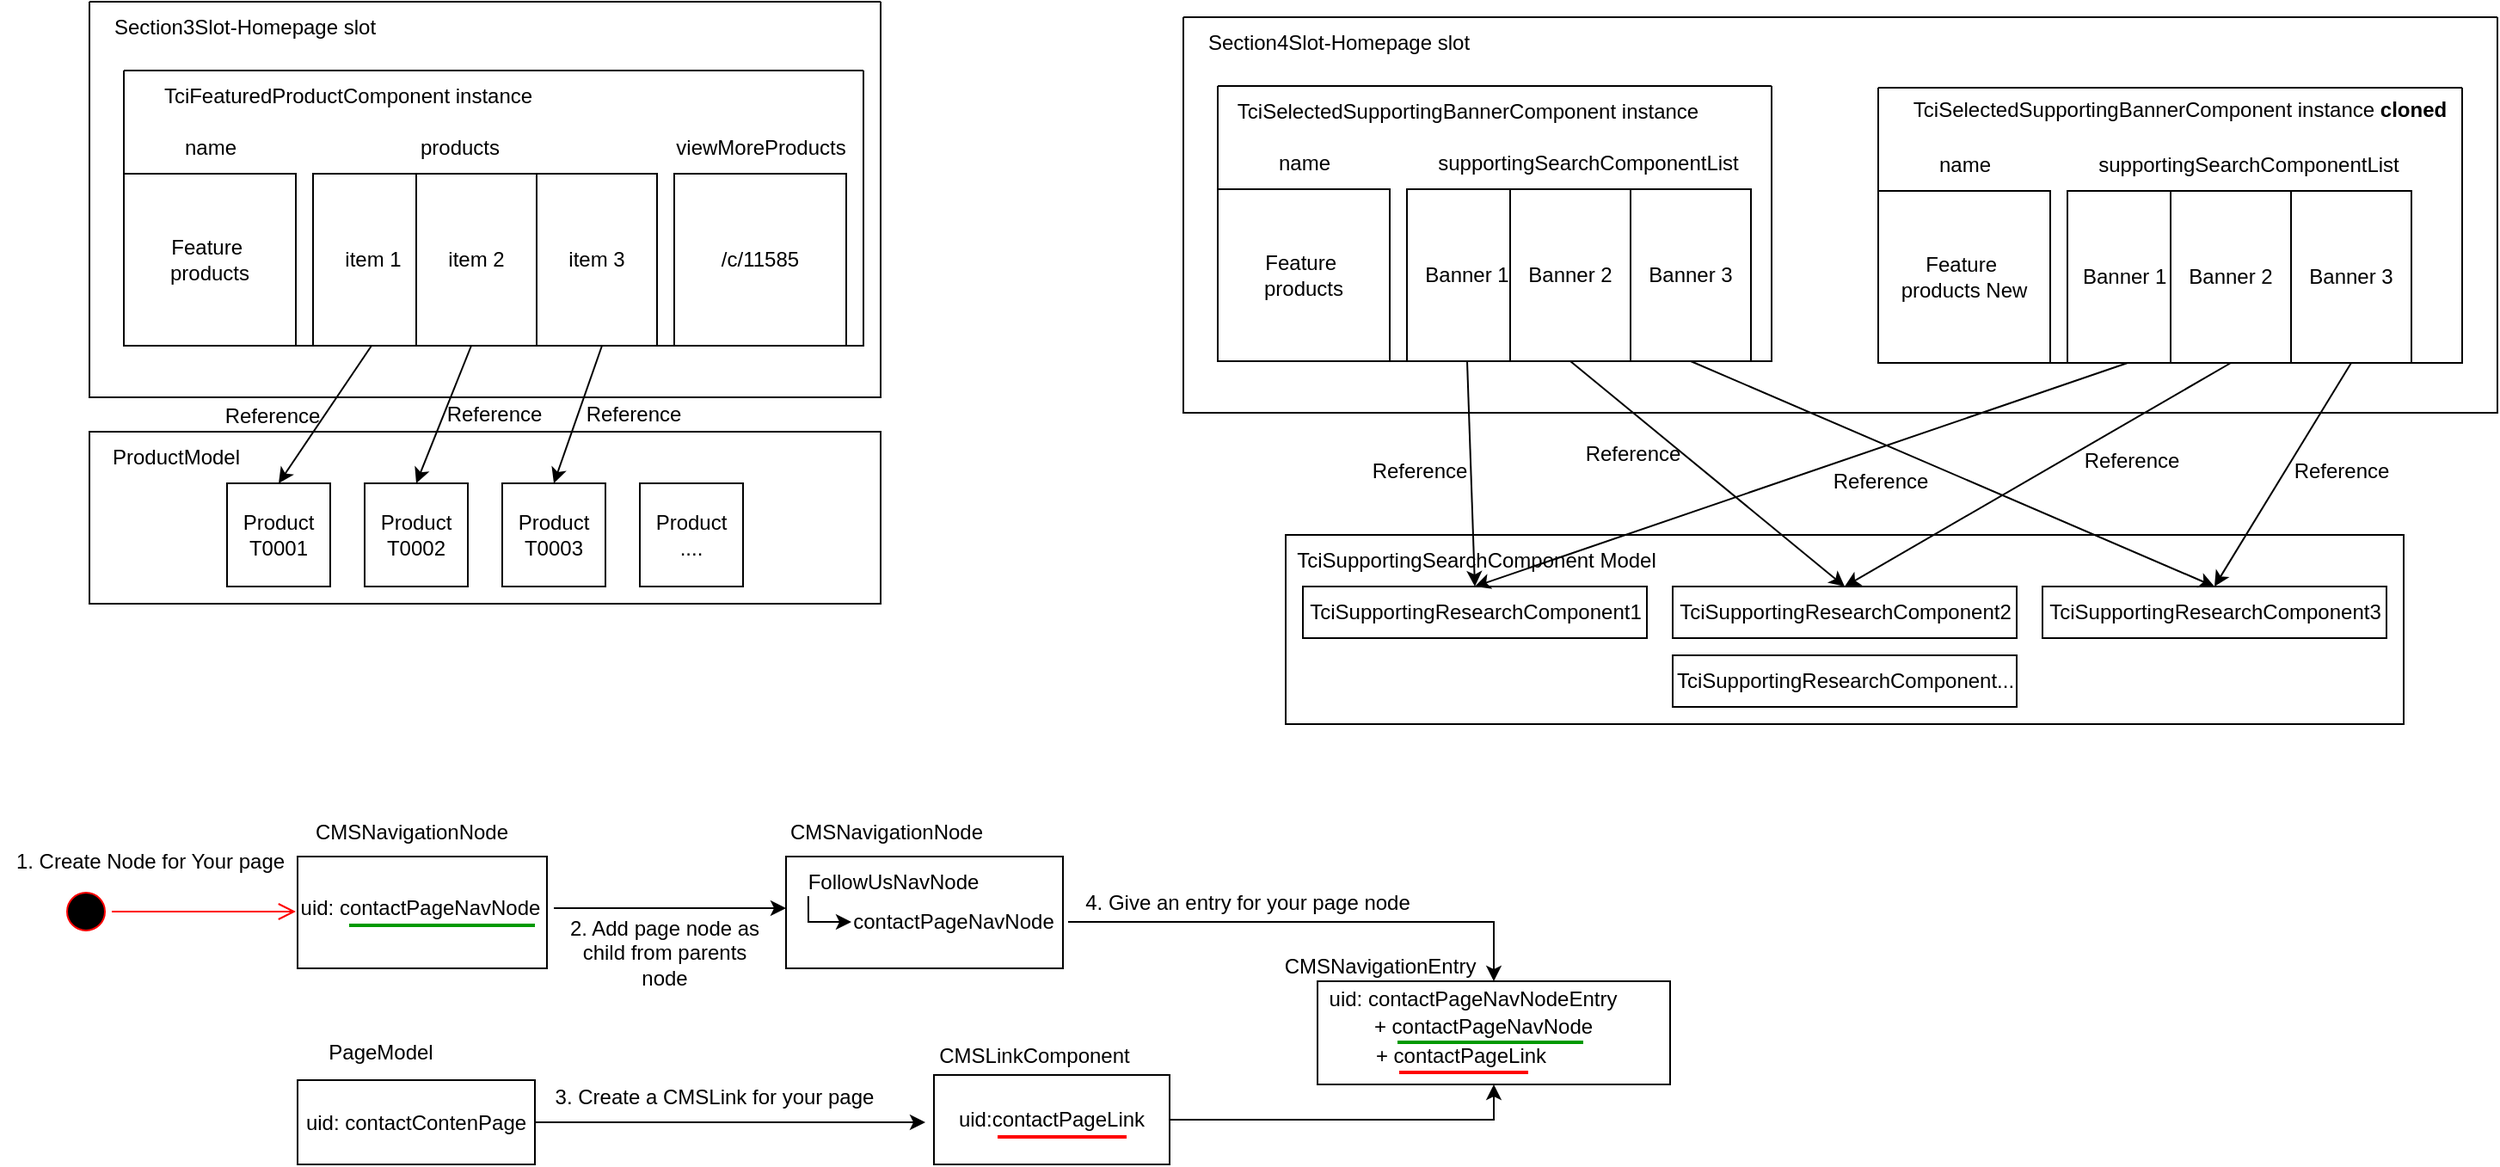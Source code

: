 <mxfile version="20.2.3" type="github">
  <diagram id="ij2i_KdfuDkdz7vN2ZKl" name="Page-1">
    <mxGraphModel dx="1108" dy="482" grid="0" gridSize="10" guides="1" tooltips="1" connect="1" arrows="1" fold="1" page="1" pageScale="1" pageWidth="850" pageHeight="1100" math="0" shadow="0">
      <root>
        <mxCell id="0" />
        <mxCell id="1" parent="0" />
        <mxCell id="vAXPG5cR5VqlfgmjMZMS-16" value="" style="rounded=0;whiteSpace=wrap;html=1;" parent="1" vertex="1">
          <mxGeometry x="60" y="380" width="460" height="100" as="geometry" />
        </mxCell>
        <mxCell id="vAXPG5cR5VqlfgmjMZMS-1" value="" style="swimlane;startSize=0;" parent="1" vertex="1">
          <mxGeometry x="60" y="130" width="460" height="230" as="geometry" />
        </mxCell>
        <mxCell id="vAXPG5cR5VqlfgmjMZMS-2" value="Section3Slot-Homepage slot" style="text;html=1;align=center;verticalAlign=middle;resizable=0;points=[];autosize=1;strokeColor=none;fillColor=none;" parent="vAXPG5cR5VqlfgmjMZMS-1" vertex="1">
          <mxGeometry width="180" height="30" as="geometry" />
        </mxCell>
        <mxCell id="vAXPG5cR5VqlfgmjMZMS-3" value="" style="swimlane;startSize=0;" parent="vAXPG5cR5VqlfgmjMZMS-1" vertex="1">
          <mxGeometry x="20" y="40" width="430" height="160" as="geometry" />
        </mxCell>
        <mxCell id="vAXPG5cR5VqlfgmjMZMS-4" value="TciFeaturedProductComponent instance" style="text;html=1;align=center;verticalAlign=middle;resizable=0;points=[];autosize=1;strokeColor=none;fillColor=none;" parent="vAXPG5cR5VqlfgmjMZMS-3" vertex="1">
          <mxGeometry x="10" width="240" height="30" as="geometry" />
        </mxCell>
        <mxCell id="vAXPG5cR5VqlfgmjMZMS-5" value="Feature&amp;nbsp;&lt;br&gt;products" style="whiteSpace=wrap;html=1;aspect=fixed;" parent="vAXPG5cR5VqlfgmjMZMS-3" vertex="1">
          <mxGeometry y="60" width="100" height="100" as="geometry" />
        </mxCell>
        <mxCell id="vAXPG5cR5VqlfgmjMZMS-7" value="/c/11585" style="whiteSpace=wrap;html=1;aspect=fixed;" parent="vAXPG5cR5VqlfgmjMZMS-3" vertex="1">
          <mxGeometry x="320" y="60" width="100" height="100" as="geometry" />
        </mxCell>
        <mxCell id="vAXPG5cR5VqlfgmjMZMS-8" value="" style="rounded=0;whiteSpace=wrap;html=1;" parent="vAXPG5cR5VqlfgmjMZMS-3" vertex="1">
          <mxGeometry x="110" y="60" width="200" height="100" as="geometry" />
        </mxCell>
        <mxCell id="vAXPG5cR5VqlfgmjMZMS-9" value="item 1" style="rounded=0;whiteSpace=wrap;html=1;" parent="vAXPG5cR5VqlfgmjMZMS-3" vertex="1">
          <mxGeometry x="110" y="60" width="70" height="100" as="geometry" />
        </mxCell>
        <mxCell id="vAXPG5cR5VqlfgmjMZMS-11" value="item 3" style="rounded=0;whiteSpace=wrap;html=1;" parent="vAXPG5cR5VqlfgmjMZMS-3" vertex="1">
          <mxGeometry x="240" y="60" width="70" height="100" as="geometry" />
        </mxCell>
        <mxCell id="vAXPG5cR5VqlfgmjMZMS-10" value="item 2" style="rounded=0;whiteSpace=wrap;html=1;" parent="vAXPG5cR5VqlfgmjMZMS-3" vertex="1">
          <mxGeometry x="170" y="60" width="70" height="100" as="geometry" />
        </mxCell>
        <mxCell id="vAXPG5cR5VqlfgmjMZMS-14" value="viewMoreProducts" style="text;html=1;align=center;verticalAlign=middle;resizable=0;points=[];autosize=1;strokeColor=none;fillColor=none;" parent="vAXPG5cR5VqlfgmjMZMS-3" vertex="1">
          <mxGeometry x="310" y="30" width="120" height="30" as="geometry" />
        </mxCell>
        <mxCell id="vAXPG5cR5VqlfgmjMZMS-13" value="products" style="text;html=1;align=center;verticalAlign=middle;resizable=0;points=[];autosize=1;strokeColor=none;fillColor=none;" parent="vAXPG5cR5VqlfgmjMZMS-3" vertex="1">
          <mxGeometry x="160" y="30" width="70" height="30" as="geometry" />
        </mxCell>
        <mxCell id="vAXPG5cR5VqlfgmjMZMS-12" value="name" style="text;html=1;align=center;verticalAlign=middle;resizable=0;points=[];autosize=1;strokeColor=none;fillColor=none;" parent="vAXPG5cR5VqlfgmjMZMS-3" vertex="1">
          <mxGeometry x="25" y="30" width="50" height="30" as="geometry" />
        </mxCell>
        <mxCell id="vAXPG5cR5VqlfgmjMZMS-15" value="Product&lt;br&gt;T0001" style="whiteSpace=wrap;html=1;aspect=fixed;" parent="1" vertex="1">
          <mxGeometry x="140" y="410" width="60" height="60" as="geometry" />
        </mxCell>
        <mxCell id="vAXPG5cR5VqlfgmjMZMS-17" value="ProductModel" style="text;html=1;align=center;verticalAlign=middle;resizable=0;points=[];autosize=1;strokeColor=none;fillColor=none;" parent="1" vertex="1">
          <mxGeometry x="60" y="380" width="100" height="30" as="geometry" />
        </mxCell>
        <mxCell id="vAXPG5cR5VqlfgmjMZMS-19" value="Product&lt;br&gt;T0002" style="whiteSpace=wrap;html=1;aspect=fixed;" parent="1" vertex="1">
          <mxGeometry x="220" y="410" width="60" height="60" as="geometry" />
        </mxCell>
        <mxCell id="vAXPG5cR5VqlfgmjMZMS-20" value="Product&lt;br&gt;T0003" style="whiteSpace=wrap;html=1;aspect=fixed;" parent="1" vertex="1">
          <mxGeometry x="300" y="410" width="60" height="60" as="geometry" />
        </mxCell>
        <mxCell id="vAXPG5cR5VqlfgmjMZMS-22" value="Product&lt;br&gt;...." style="whiteSpace=wrap;html=1;aspect=fixed;" parent="1" vertex="1">
          <mxGeometry x="380" y="410" width="60" height="60" as="geometry" />
        </mxCell>
        <mxCell id="vAXPG5cR5VqlfgmjMZMS-30" value="" style="rounded=0;whiteSpace=wrap;html=1;" parent="1" vertex="1">
          <mxGeometry x="755.5" y="440" width="650" height="110" as="geometry" />
        </mxCell>
        <mxCell id="vAXPG5cR5VqlfgmjMZMS-31" value="" style="swimlane;startSize=0;" parent="1" vertex="1">
          <mxGeometry x="696" y="139" width="764" height="230" as="geometry" />
        </mxCell>
        <mxCell id="vAXPG5cR5VqlfgmjMZMS-32" value="Section4Slot-Homepage slot" style="text;html=1;align=center;verticalAlign=middle;resizable=0;points=[];autosize=1;strokeColor=none;fillColor=none;" parent="vAXPG5cR5VqlfgmjMZMS-31" vertex="1">
          <mxGeometry width="180" height="30" as="geometry" />
        </mxCell>
        <mxCell id="vAXPG5cR5VqlfgmjMZMS-33" value="" style="swimlane;startSize=0;" parent="vAXPG5cR5VqlfgmjMZMS-31" vertex="1">
          <mxGeometry x="20" y="40" width="322" height="160" as="geometry" />
        </mxCell>
        <mxCell id="vAXPG5cR5VqlfgmjMZMS-34" value="TciSelectedSupportingBannerComponent instance" style="text;html=1;align=center;verticalAlign=middle;resizable=0;points=[];autosize=1;strokeColor=none;fillColor=none;" parent="vAXPG5cR5VqlfgmjMZMS-33" vertex="1">
          <mxGeometry width="290" height="30" as="geometry" />
        </mxCell>
        <mxCell id="vAXPG5cR5VqlfgmjMZMS-35" value="Feature&amp;nbsp;&lt;br&gt;products" style="whiteSpace=wrap;html=1;aspect=fixed;" parent="vAXPG5cR5VqlfgmjMZMS-33" vertex="1">
          <mxGeometry y="60" width="100" height="100" as="geometry" />
        </mxCell>
        <mxCell id="vAXPG5cR5VqlfgmjMZMS-37" value="" style="rounded=0;whiteSpace=wrap;html=1;" parent="vAXPG5cR5VqlfgmjMZMS-33" vertex="1">
          <mxGeometry x="110" y="60" width="200" height="100" as="geometry" />
        </mxCell>
        <mxCell id="vAXPG5cR5VqlfgmjMZMS-38" value="Banner 1" style="rounded=0;whiteSpace=wrap;html=1;" parent="vAXPG5cR5VqlfgmjMZMS-33" vertex="1">
          <mxGeometry x="110" y="60" width="70" height="100" as="geometry" />
        </mxCell>
        <mxCell id="vAXPG5cR5VqlfgmjMZMS-39" value="Banner 3" style="rounded=0;whiteSpace=wrap;html=1;" parent="vAXPG5cR5VqlfgmjMZMS-33" vertex="1">
          <mxGeometry x="240" y="60" width="70" height="100" as="geometry" />
        </mxCell>
        <mxCell id="vAXPG5cR5VqlfgmjMZMS-40" value="Banner 2" style="rounded=0;whiteSpace=wrap;html=1;" parent="vAXPG5cR5VqlfgmjMZMS-33" vertex="1">
          <mxGeometry x="170" y="60" width="70" height="100" as="geometry" />
        </mxCell>
        <mxCell id="vAXPG5cR5VqlfgmjMZMS-42" value="supportingSearchComponentList" style="text;html=1;align=center;verticalAlign=middle;resizable=0;points=[];autosize=1;strokeColor=none;fillColor=none;" parent="vAXPG5cR5VqlfgmjMZMS-33" vertex="1">
          <mxGeometry x="115" y="30" width="200" height="30" as="geometry" />
        </mxCell>
        <mxCell id="vAXPG5cR5VqlfgmjMZMS-43" value="name" style="text;html=1;align=center;verticalAlign=middle;resizable=0;points=[];autosize=1;strokeColor=none;fillColor=none;" parent="vAXPG5cR5VqlfgmjMZMS-33" vertex="1">
          <mxGeometry x="25" y="30" width="50" height="30" as="geometry" />
        </mxCell>
        <mxCell id="vAXPG5cR5VqlfgmjMZMS-45" value="TciSupportingSearchComponent Model" style="text;html=1;align=center;verticalAlign=middle;resizable=0;points=[];autosize=1;strokeColor=none;fillColor=none;" parent="1" vertex="1">
          <mxGeometry x="750.5" y="440" width="230" height="30" as="geometry" />
        </mxCell>
        <mxCell id="vAXPG5cR5VqlfgmjMZMS-52" value="TciSupportingResearchComponent1" style="rounded=0;whiteSpace=wrap;html=1;" parent="1" vertex="1">
          <mxGeometry x="765.5" y="470" width="200" height="30" as="geometry" />
        </mxCell>
        <mxCell id="vAXPG5cR5VqlfgmjMZMS-53" value="TciSupportingResearchComponent2" style="rounded=0;whiteSpace=wrap;html=1;" parent="1" vertex="1">
          <mxGeometry x="980.5" y="470" width="200" height="30" as="geometry" />
        </mxCell>
        <mxCell id="vAXPG5cR5VqlfgmjMZMS-54" value="TciSupportingResearchComponent3" style="rounded=0;whiteSpace=wrap;html=1;" parent="1" vertex="1">
          <mxGeometry x="1195.5" y="470" width="200" height="30" as="geometry" />
        </mxCell>
        <mxCell id="vAXPG5cR5VqlfgmjMZMS-55" value="TciSupportingResearchComponent..." style="rounded=0;whiteSpace=wrap;html=1;" parent="1" vertex="1">
          <mxGeometry x="980.5" y="510" width="200" height="30" as="geometry" />
        </mxCell>
        <mxCell id="vAXPG5cR5VqlfgmjMZMS-59" value="" style="endArrow=classic;html=1;rounded=0;entryX=0.5;entryY=0;entryDx=0;entryDy=0;exitX=0.5;exitY=1;exitDx=0;exitDy=0;" parent="1" source="vAXPG5cR5VqlfgmjMZMS-39" target="vAXPG5cR5VqlfgmjMZMS-54" edge="1">
          <mxGeometry width="50" height="50" relative="1" as="geometry">
            <mxPoint x="1091" y="367" as="sourcePoint" />
            <mxPoint x="1141" y="317" as="targetPoint" />
          </mxGeometry>
        </mxCell>
        <mxCell id="vAXPG5cR5VqlfgmjMZMS-60" value="" style="endArrow=classic;html=1;rounded=0;entryX=0.5;entryY=0;entryDx=0;entryDy=0;exitX=0.5;exitY=1;exitDx=0;exitDy=0;" parent="1" source="vAXPG5cR5VqlfgmjMZMS-40" target="vAXPG5cR5VqlfgmjMZMS-53" edge="1">
          <mxGeometry width="50" height="50" relative="1" as="geometry">
            <mxPoint x="824" y="330" as="sourcePoint" />
            <mxPoint x="1068" y="457" as="targetPoint" />
          </mxGeometry>
        </mxCell>
        <mxCell id="vAXPG5cR5VqlfgmjMZMS-61" value="" style="endArrow=classic;html=1;rounded=0;entryX=0.5;entryY=0;entryDx=0;entryDy=0;exitX=0.5;exitY=1;exitDx=0;exitDy=0;" parent="1" source="vAXPG5cR5VqlfgmjMZMS-38" target="vAXPG5cR5VqlfgmjMZMS-52" edge="1">
          <mxGeometry width="50" height="50" relative="1" as="geometry">
            <mxPoint x="730" y="378.5" as="sourcePoint" />
            <mxPoint x="974" y="505.5" as="targetPoint" />
          </mxGeometry>
        </mxCell>
        <mxCell id="vAXPG5cR5VqlfgmjMZMS-62" value="" style="endArrow=classic;html=1;rounded=0;entryX=0.5;entryY=0;entryDx=0;entryDy=0;exitX=0.5;exitY=1;exitDx=0;exitDy=0;" parent="1" target="vAXPG5cR5VqlfgmjMZMS-19" edge="1">
          <mxGeometry width="50" height="50" relative="1" as="geometry">
            <mxPoint x="282" y="330" as="sourcePoint" />
            <mxPoint x="226" y="457" as="targetPoint" />
          </mxGeometry>
        </mxCell>
        <mxCell id="vAXPG5cR5VqlfgmjMZMS-63" value="" style="endArrow=classic;html=1;rounded=0;entryX=0.5;entryY=0;entryDx=0;entryDy=0;exitX=0.5;exitY=1;exitDx=0;exitDy=0;" parent="1" target="vAXPG5cR5VqlfgmjMZMS-20" edge="1">
          <mxGeometry width="50" height="50" relative="1" as="geometry">
            <mxPoint x="358" y="330" as="sourcePoint" />
            <mxPoint x="302" y="457" as="targetPoint" />
          </mxGeometry>
        </mxCell>
        <mxCell id="vAXPG5cR5VqlfgmjMZMS-64" value="" style="endArrow=classic;html=1;rounded=0;entryX=0.5;entryY=0;entryDx=0;entryDy=0;exitX=0.5;exitY=1;exitDx=0;exitDy=0;" parent="1" target="vAXPG5cR5VqlfgmjMZMS-15" edge="1">
          <mxGeometry width="50" height="50" relative="1" as="geometry">
            <mxPoint x="224" y="330" as="sourcePoint" />
            <mxPoint x="168" y="457" as="targetPoint" />
          </mxGeometry>
        </mxCell>
        <mxCell id="UYXNw3XjxuYZxI37rGrB-1" value="Reference" style="text;html=1;align=center;verticalAlign=middle;resizable=0;points=[];autosize=1;strokeColor=none;fillColor=none;" parent="1" vertex="1">
          <mxGeometry x="796" y="390" width="73" height="26" as="geometry" />
        </mxCell>
        <mxCell id="UYXNw3XjxuYZxI37rGrB-2" value="Reference" style="text;html=1;align=center;verticalAlign=middle;resizable=0;points=[];autosize=1;strokeColor=none;fillColor=none;" parent="1" vertex="1">
          <mxGeometry x="1064" y="396" width="73" height="26" as="geometry" />
        </mxCell>
        <mxCell id="UYXNw3XjxuYZxI37rGrB-3" value="Reference" style="text;html=1;align=center;verticalAlign=middle;resizable=0;points=[];autosize=1;strokeColor=none;fillColor=none;" parent="1" vertex="1">
          <mxGeometry x="920" y="380" width="73" height="26" as="geometry" />
        </mxCell>
        <mxCell id="UYXNw3XjxuYZxI37rGrB-4" value="Reference" style="text;html=1;align=center;verticalAlign=middle;resizable=0;points=[];autosize=1;strokeColor=none;fillColor=none;" parent="1" vertex="1">
          <mxGeometry x="129" y="358" width="73" height="26" as="geometry" />
        </mxCell>
        <mxCell id="UYXNw3XjxuYZxI37rGrB-5" value="Reference" style="text;html=1;align=center;verticalAlign=middle;resizable=0;points=[];autosize=1;strokeColor=none;fillColor=none;" parent="1" vertex="1">
          <mxGeometry x="258" y="357" width="73" height="26" as="geometry" />
        </mxCell>
        <mxCell id="UYXNw3XjxuYZxI37rGrB-6" value="Reference" style="text;html=1;align=center;verticalAlign=middle;resizable=0;points=[];autosize=1;strokeColor=none;fillColor=none;" parent="1" vertex="1">
          <mxGeometry x="339" y="357" width="73" height="26" as="geometry" />
        </mxCell>
        <mxCell id="UYXNw3XjxuYZxI37rGrB-35" value="" style="endArrow=classic;html=1;rounded=0;entryX=0.5;entryY=0;entryDx=0;entryDy=0;exitX=0.5;exitY=1;exitDx=0;exitDy=0;" parent="1" source="UYXNw3XjxuYZxI37rGrB-31" target="vAXPG5cR5VqlfgmjMZMS-54" edge="1">
          <mxGeometry width="50" height="50" relative="1" as="geometry">
            <mxPoint x="1570" y="360" as="sourcePoint" />
            <mxPoint x="1616" y="431" as="targetPoint" />
          </mxGeometry>
        </mxCell>
        <mxCell id="UYXNw3XjxuYZxI37rGrB-36" value="" style="endArrow=classic;html=1;rounded=0;entryX=0.5;entryY=0;entryDx=0;entryDy=0;exitX=0.5;exitY=1;exitDx=0;exitDy=0;" parent="1" source="UYXNw3XjxuYZxI37rGrB-32" target="vAXPG5cR5VqlfgmjMZMS-53" edge="1">
          <mxGeometry width="50" height="50" relative="1" as="geometry">
            <mxPoint x="1303" y="323" as="sourcePoint" />
            <mxPoint x="1401" y="431" as="targetPoint" />
          </mxGeometry>
        </mxCell>
        <mxCell id="UYXNw3XjxuYZxI37rGrB-37" value="" style="endArrow=classic;html=1;rounded=0;entryX=0.5;entryY=0;entryDx=0;entryDy=0;exitX=0.5;exitY=1;exitDx=0;exitDy=0;" parent="1" source="UYXNw3XjxuYZxI37rGrB-30" target="vAXPG5cR5VqlfgmjMZMS-52" edge="1">
          <mxGeometry width="50" height="50" relative="1" as="geometry">
            <mxPoint x="1209" y="371.5" as="sourcePoint" />
            <mxPoint x="1186" y="431" as="targetPoint" />
          </mxGeometry>
        </mxCell>
        <mxCell id="UYXNw3XjxuYZxI37rGrB-38" value="Reference" style="text;html=1;align=center;verticalAlign=middle;resizable=0;points=[];autosize=1;strokeColor=none;fillColor=none;" parent="1" vertex="1">
          <mxGeometry x="1210" y="384" width="73" height="26" as="geometry" />
        </mxCell>
        <mxCell id="UYXNw3XjxuYZxI37rGrB-40" value="Reference" style="text;html=1;align=center;verticalAlign=middle;resizable=0;points=[];autosize=1;strokeColor=none;fillColor=none;" parent="1" vertex="1">
          <mxGeometry x="1332.5" y="390" width="73" height="26" as="geometry" />
        </mxCell>
        <mxCell id="UYXNw3XjxuYZxI37rGrB-26" value="" style="swimlane;startSize=0;" parent="1" vertex="1">
          <mxGeometry x="1100" y="180" width="339.5" height="160" as="geometry" />
        </mxCell>
        <mxCell id="UYXNw3XjxuYZxI37rGrB-28" value="Feature&amp;nbsp;&lt;br&gt;products New" style="whiteSpace=wrap;html=1;aspect=fixed;" parent="UYXNw3XjxuYZxI37rGrB-26" vertex="1">
          <mxGeometry y="60" width="100" height="100" as="geometry" />
        </mxCell>
        <mxCell id="UYXNw3XjxuYZxI37rGrB-29" value="" style="rounded=0;whiteSpace=wrap;html=1;" parent="UYXNw3XjxuYZxI37rGrB-26" vertex="1">
          <mxGeometry x="110" y="60" width="200" height="100" as="geometry" />
        </mxCell>
        <mxCell id="UYXNw3XjxuYZxI37rGrB-30" value="Banner 1&amp;nbsp;" style="rounded=0;whiteSpace=wrap;html=1;" parent="UYXNw3XjxuYZxI37rGrB-26" vertex="1">
          <mxGeometry x="110" y="60" width="70" height="100" as="geometry" />
        </mxCell>
        <mxCell id="UYXNw3XjxuYZxI37rGrB-31" value="Banner 3" style="rounded=0;whiteSpace=wrap;html=1;" parent="UYXNw3XjxuYZxI37rGrB-26" vertex="1">
          <mxGeometry x="240" y="60" width="70" height="100" as="geometry" />
        </mxCell>
        <mxCell id="UYXNw3XjxuYZxI37rGrB-32" value="Banner 2" style="rounded=0;whiteSpace=wrap;html=1;" parent="UYXNw3XjxuYZxI37rGrB-26" vertex="1">
          <mxGeometry x="170" y="60" width="70" height="100" as="geometry" />
        </mxCell>
        <mxCell id="UYXNw3XjxuYZxI37rGrB-33" value="supportingSearchComponentList" style="text;html=1;align=center;verticalAlign=middle;resizable=0;points=[];autosize=1;strokeColor=none;fillColor=none;" parent="UYXNw3XjxuYZxI37rGrB-26" vertex="1">
          <mxGeometry x="115" y="30" width="200" height="30" as="geometry" />
        </mxCell>
        <mxCell id="UYXNw3XjxuYZxI37rGrB-34" value="name" style="text;html=1;align=center;verticalAlign=middle;resizable=0;points=[];autosize=1;strokeColor=none;fillColor=none;" parent="UYXNw3XjxuYZxI37rGrB-26" vertex="1">
          <mxGeometry x="25" y="30" width="50" height="30" as="geometry" />
        </mxCell>
        <mxCell id="UYXNw3XjxuYZxI37rGrB-27" value="TciSelectedSupportingBannerComponent instance &lt;b&gt;cloned&lt;/b&gt;" style="text;html=1;align=center;verticalAlign=middle;resizable=0;points=[];autosize=1;strokeColor=none;fillColor=none;" parent="UYXNw3XjxuYZxI37rGrB-26" vertex="1">
          <mxGeometry x="9.5" y="-2" width="330" height="30" as="geometry" />
        </mxCell>
        <mxCell id="WIBwwws4gp8x0dsZTthk-1" value="" style="rounded=0;whiteSpace=wrap;html=1;" vertex="1" parent="1">
          <mxGeometry x="465" y="627" width="161" height="65" as="geometry" />
        </mxCell>
        <mxCell id="WIBwwws4gp8x0dsZTthk-43" style="edgeStyle=orthogonalEdgeStyle;rounded=0;orthogonalLoop=1;jettySize=auto;html=1;" edge="1" parent="1" source="WIBwwws4gp8x0dsZTthk-2">
          <mxGeometry relative="1" as="geometry">
            <mxPoint x="546" y="781.5" as="targetPoint" />
          </mxGeometry>
        </mxCell>
        <mxCell id="WIBwwws4gp8x0dsZTthk-2" value="uid: contactContenPage" style="rounded=0;whiteSpace=wrap;html=1;" vertex="1" parent="1">
          <mxGeometry x="181" y="757" width="138" height="49" as="geometry" />
        </mxCell>
        <mxCell id="WIBwwws4gp8x0dsZTthk-3" value="" style="rounded=0;whiteSpace=wrap;html=1;" vertex="1" parent="1">
          <mxGeometry x="774" y="699.5" width="205" height="60" as="geometry" />
        </mxCell>
        <mxCell id="WIBwwws4gp8x0dsZTthk-37" style="edgeStyle=orthogonalEdgeStyle;rounded=0;orthogonalLoop=1;jettySize=auto;html=1;entryX=0.5;entryY=1;entryDx=0;entryDy=0;" edge="1" parent="1" source="WIBwwws4gp8x0dsZTthk-4" target="WIBwwws4gp8x0dsZTthk-3">
          <mxGeometry relative="1" as="geometry" />
        </mxCell>
        <mxCell id="WIBwwws4gp8x0dsZTthk-4" value="" style="rounded=0;whiteSpace=wrap;html=1;" vertex="1" parent="1">
          <mxGeometry x="551" y="754" width="137" height="52" as="geometry" />
        </mxCell>
        <mxCell id="WIBwwws4gp8x0dsZTthk-5" value="CMSLinkComponent" style="text;html=1;align=center;verticalAlign=middle;resizable=0;points=[];autosize=1;strokeColor=none;fillColor=none;" vertex="1" parent="1">
          <mxGeometry x="544" y="730" width="129" height="26" as="geometry" />
        </mxCell>
        <mxCell id="WIBwwws4gp8x0dsZTthk-6" value="CMSNavigationNode" style="text;html=1;align=center;verticalAlign=middle;resizable=0;points=[];autosize=1;strokeColor=none;fillColor=none;" vertex="1" parent="1">
          <mxGeometry x="458" y="600" width="130" height="26" as="geometry" />
        </mxCell>
        <mxCell id="WIBwwws4gp8x0dsZTthk-7" value="CMSNavigationEntry" style="text;html=1;align=center;verticalAlign=middle;resizable=0;points=[];autosize=1;strokeColor=none;fillColor=none;" vertex="1" parent="1">
          <mxGeometry x="745" y="678" width="129" height="26" as="geometry" />
        </mxCell>
        <mxCell id="WIBwwws4gp8x0dsZTthk-8" value="FollowUsNavNode" style="text;html=1;align=center;verticalAlign=middle;resizable=0;points=[];autosize=1;strokeColor=none;fillColor=none;" vertex="1" parent="1">
          <mxGeometry x="468" y="629" width="117" height="26" as="geometry" />
        </mxCell>
        <mxCell id="WIBwwws4gp8x0dsZTthk-13" value="" style="edgeStyle=orthogonalEdgeStyle;rounded=0;orthogonalLoop=1;jettySize=auto;html=1;" edge="1" parent="1" source="WIBwwws4gp8x0dsZTthk-9" target="WIBwwws4gp8x0dsZTthk-3">
          <mxGeometry relative="1" as="geometry">
            <Array as="points">
              <mxPoint x="683" y="665" />
              <mxPoint x="683" y="665" />
            </Array>
          </mxGeometry>
        </mxCell>
        <mxCell id="WIBwwws4gp8x0dsZTthk-9" value="contactPageNavNode" style="text;html=1;align=center;verticalAlign=middle;resizable=0;points=[];autosize=1;strokeColor=none;fillColor=none;" vertex="1" parent="1">
          <mxGeometry x="494" y="652" width="135" height="26" as="geometry" />
        </mxCell>
        <mxCell id="WIBwwws4gp8x0dsZTthk-10" value="uid:contactPageLink" style="text;html=1;align=center;verticalAlign=middle;resizable=0;points=[];autosize=1;strokeColor=none;fillColor=none;" vertex="1" parent="1">
          <mxGeometry x="556" y="767" width="126" height="26" as="geometry" />
        </mxCell>
        <mxCell id="WIBwwws4gp8x0dsZTthk-11" value="PageModel" style="text;html=1;align=center;verticalAlign=middle;resizable=0;points=[];autosize=1;strokeColor=none;fillColor=none;" vertex="1" parent="1">
          <mxGeometry x="189" y="728" width="79" height="26" as="geometry" />
        </mxCell>
        <mxCell id="WIBwwws4gp8x0dsZTthk-12" value="" style="endArrow=classic;html=1;rounded=0;exitX=0.085;exitY=0.808;exitDx=0;exitDy=0;exitPerimeter=0;" edge="1" parent="1" source="WIBwwws4gp8x0dsZTthk-8">
          <mxGeometry width="50" height="50" relative="1" as="geometry">
            <mxPoint x="435" y="636" as="sourcePoint" />
            <mxPoint x="503" y="665" as="targetPoint" />
            <Array as="points">
              <mxPoint x="478" y="665" />
            </Array>
          </mxGeometry>
        </mxCell>
        <mxCell id="WIBwwws4gp8x0dsZTthk-14" value="4. Give an entry for your page node" style="text;html=1;align=center;verticalAlign=middle;resizable=0;points=[];autosize=1;strokeColor=none;fillColor=none;" vertex="1" parent="1">
          <mxGeometry x="629" y="641" width="207" height="26" as="geometry" />
        </mxCell>
        <mxCell id="WIBwwws4gp8x0dsZTthk-15" value="uid: contactPageNavNodeEntry" style="text;html=1;align=center;verticalAlign=middle;resizable=0;points=[];autosize=1;strokeColor=none;fillColor=none;" vertex="1" parent="1">
          <mxGeometry x="771" y="697" width="185" height="26" as="geometry" />
        </mxCell>
        <mxCell id="WIBwwws4gp8x0dsZTthk-16" value="+ contactPageNavNode" style="text;html=1;align=center;verticalAlign=middle;resizable=0;points=[];autosize=1;strokeColor=none;fillColor=none;" vertex="1" parent="1">
          <mxGeometry x="797" y="713" width="145" height="26" as="geometry" />
        </mxCell>
        <mxCell id="WIBwwws4gp8x0dsZTthk-17" value="+ contactPageLink" style="text;html=1;align=center;verticalAlign=middle;resizable=0;points=[];autosize=1;strokeColor=none;fillColor=none;" vertex="1" parent="1">
          <mxGeometry x="798" y="730" width="117" height="26" as="geometry" />
        </mxCell>
        <mxCell id="WIBwwws4gp8x0dsZTthk-25" value="3. Create a CMSLink for your page" style="text;html=1;align=center;verticalAlign=middle;resizable=0;points=[];autosize=1;strokeColor=none;fillColor=none;" vertex="1" parent="1">
          <mxGeometry x="321" y="754" width="203" height="26" as="geometry" />
        </mxCell>
        <mxCell id="WIBwwws4gp8x0dsZTthk-27" value="" style="ellipse;html=1;shape=startState;fillColor=#000000;strokeColor=#ff0000;" vertex="1" parent="1">
          <mxGeometry x="43" y="644" width="30" height="30" as="geometry" />
        </mxCell>
        <mxCell id="WIBwwws4gp8x0dsZTthk-28" value="" style="edgeStyle=orthogonalEdgeStyle;html=1;verticalAlign=bottom;endArrow=open;endSize=8;strokeColor=#ff0000;rounded=0;" edge="1" source="WIBwwws4gp8x0dsZTthk-27" parent="1">
          <mxGeometry relative="1" as="geometry">
            <mxPoint x="180" y="659" as="targetPoint" />
          </mxGeometry>
        </mxCell>
        <mxCell id="WIBwwws4gp8x0dsZTthk-29" value="1. Create Node for Your page" style="text;html=1;align=center;verticalAlign=middle;resizable=0;points=[];autosize=1;strokeColor=none;fillColor=none;" vertex="1" parent="1">
          <mxGeometry x="8" y="617" width="174" height="26" as="geometry" />
        </mxCell>
        <mxCell id="WIBwwws4gp8x0dsZTthk-30" value="" style="rounded=0;whiteSpace=wrap;html=1;" vertex="1" parent="1">
          <mxGeometry x="181" y="627" width="145" height="65" as="geometry" />
        </mxCell>
        <mxCell id="WIBwwws4gp8x0dsZTthk-31" value="CMSNavigationNode" style="text;html=1;align=center;verticalAlign=middle;resizable=0;points=[];autosize=1;strokeColor=none;fillColor=none;" vertex="1" parent="1">
          <mxGeometry x="182" y="600" width="130" height="26" as="geometry" />
        </mxCell>
        <mxCell id="WIBwwws4gp8x0dsZTthk-35" value="" style="edgeStyle=orthogonalEdgeStyle;rounded=0;orthogonalLoop=1;jettySize=auto;html=1;entryX=0;entryY=0.462;entryDx=0;entryDy=0;entryPerimeter=0;" edge="1" parent="1" source="WIBwwws4gp8x0dsZTthk-33" target="WIBwwws4gp8x0dsZTthk-1">
          <mxGeometry relative="1" as="geometry">
            <mxPoint x="434" y="657" as="targetPoint" />
          </mxGeometry>
        </mxCell>
        <mxCell id="WIBwwws4gp8x0dsZTthk-33" value="uid: contactPageNavNode" style="text;html=1;align=center;verticalAlign=middle;resizable=0;points=[];autosize=1;strokeColor=none;fillColor=none;" vertex="1" parent="1">
          <mxGeometry x="173" y="644" width="157" height="26" as="geometry" />
        </mxCell>
        <mxCell id="WIBwwws4gp8x0dsZTthk-36" value="2. Add page node as&lt;br&gt;child from parents&lt;br&gt;node" style="text;html=1;align=center;verticalAlign=middle;resizable=0;points=[];autosize=1;strokeColor=none;fillColor=none;" vertex="1" parent="1">
          <mxGeometry x="330" y="655" width="128" height="55" as="geometry" />
        </mxCell>
        <mxCell id="WIBwwws4gp8x0dsZTthk-38" value="" style="line;strokeWidth=2;rotatable=0;dashed=0;labelPosition=right;align=left;verticalAlign=middle;spacingTop=0;spacingLeft=6;points=[];portConstraint=eastwest;strokeColor=#FF0000;" vertex="1" parent="1">
          <mxGeometry x="588" y="785" width="75" height="10" as="geometry" />
        </mxCell>
        <mxCell id="WIBwwws4gp8x0dsZTthk-39" value="" style="line;strokeWidth=2;rotatable=0;dashed=0;labelPosition=right;align=left;verticalAlign=middle;spacingTop=0;spacingLeft=6;points=[];portConstraint=eastwest;strokeColor=#FF0000;" vertex="1" parent="1">
          <mxGeometry x="821.5" y="747.5" width="75" height="10" as="geometry" />
        </mxCell>
        <mxCell id="WIBwwws4gp8x0dsZTthk-40" value="" style="line;strokeWidth=2;rotatable=0;dashed=0;labelPosition=right;align=left;verticalAlign=middle;spacingTop=0;spacingLeft=6;points=[];portConstraint=eastwest;strokeColor=#009900;" vertex="1" parent="1">
          <mxGeometry x="211" y="662" width="108" height="10" as="geometry" />
        </mxCell>
        <mxCell id="WIBwwws4gp8x0dsZTthk-41" value="" style="line;strokeWidth=2;rotatable=0;dashed=0;labelPosition=right;align=left;verticalAlign=middle;spacingTop=0;spacingLeft=6;points=[];portConstraint=eastwest;strokeColor=#009900;" vertex="1" parent="1">
          <mxGeometry x="820.5" y="730" width="108" height="10" as="geometry" />
        </mxCell>
      </root>
    </mxGraphModel>
  </diagram>
</mxfile>
